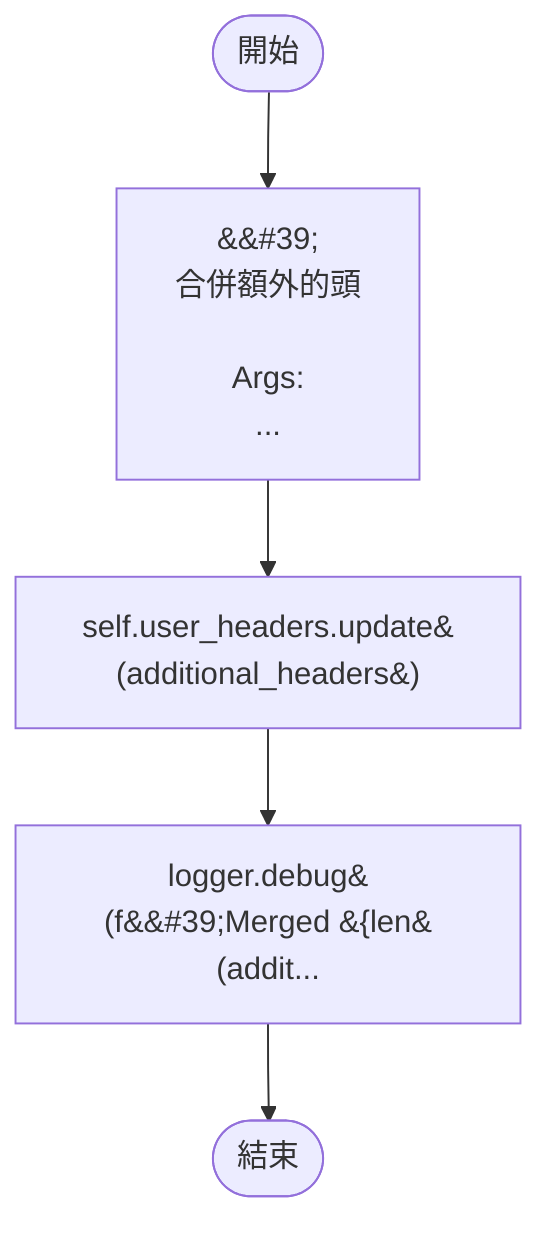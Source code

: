 flowchart TB
    n1([開始])
    n2([結束])
    n3[&amp;&#35;39;\n        合併額外的頭\n\n        Args:\n         ...]
    n4[self.user_headers.update&#40;additional_headers&#41;]
    n5[logger.debug&#40;f&amp;&#35;39;Merged &#123;len&#40;addit...]
    n1 --> n3
    n3 --> n4
    n4 --> n5
    n5 --> n2
